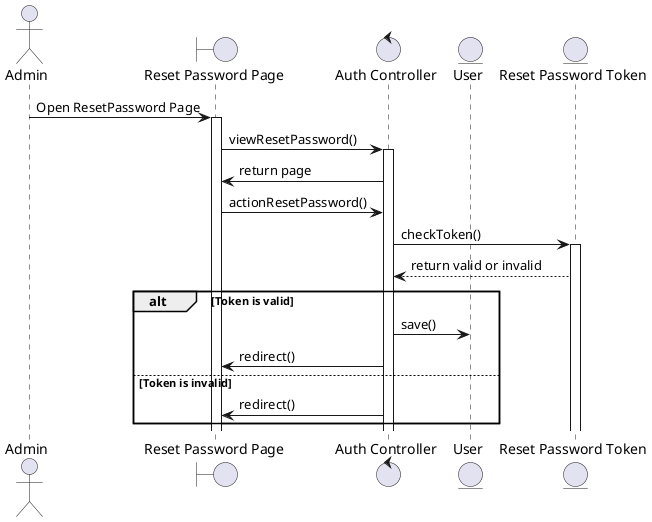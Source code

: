 @startuml

actor Admin
boundary "Reset Password Page" as ResetPasswordPage 
control "Auth Controller" as AuthController
entity "User" as User
entity "Reset Password Token" as PasswordReset

Admin -> ResetPasswordPage : Open ResetPassword Page
activate ResetPasswordPage
ResetPasswordPage -> AuthController : viewResetPassword()
activate AuthController
AuthController -> ResetPasswordPage : return page
ResetPasswordPage -> AuthController : actionResetPassword()    
AuthController -> PasswordReset : checkToken()
activate PasswordReset
PasswordReset --> AuthController : return valid or invalid

alt Token is valid
    AuthController -> User : save()
    deactivate User
    AuthController -> ResetPasswordPage : redirect()
else Token is invalid
    AuthController -> ResetPasswordPage : redirect()
end

@enduml